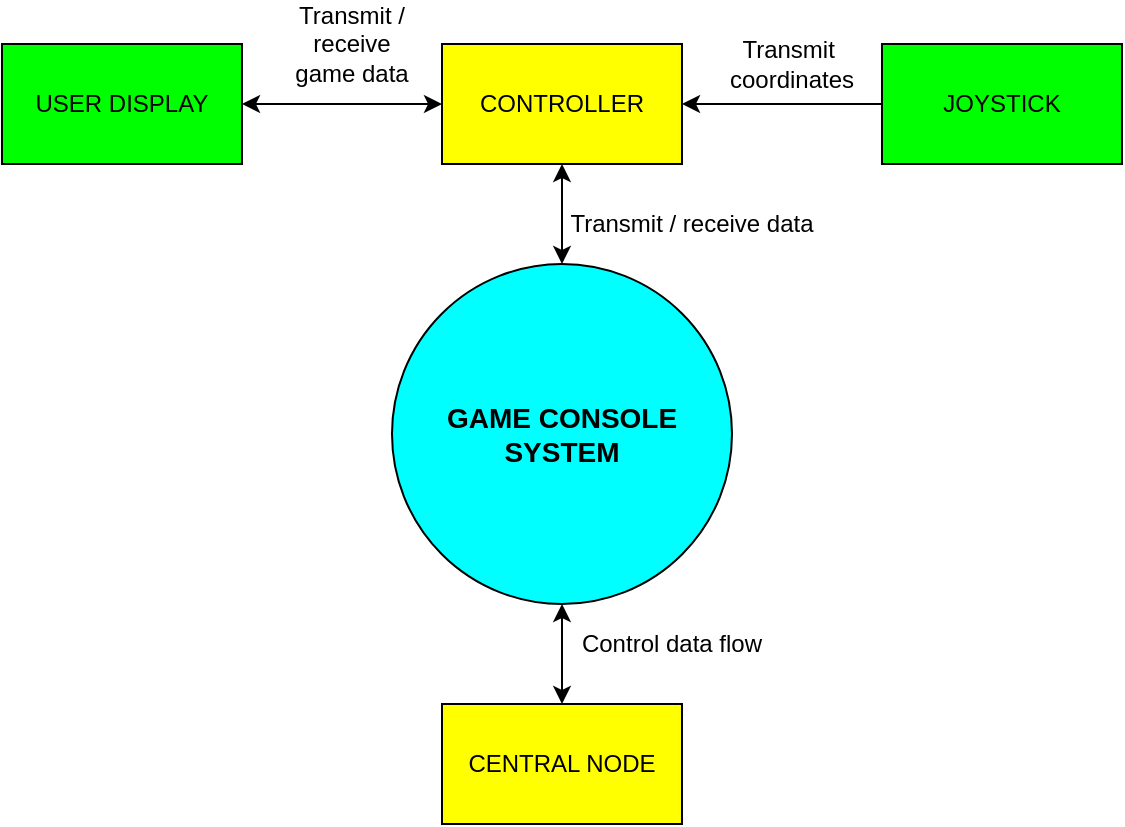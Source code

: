 <mxfile version="13.8.6" type="device"><diagram id="hCwfo9XJ3iwfSBe0ocA9" name="Page-1"><mxGraphModel dx="1422" dy="737" grid="1" gridSize="10" guides="1" tooltips="1" connect="1" arrows="1" fold="1" page="1" pageScale="1" pageWidth="827" pageHeight="1169" math="0" shadow="0"><root><mxCell id="0"/><mxCell id="1" parent="0"/><mxCell id="yX2iykuoehShPyqZj3RW-22" style="edgeStyle=orthogonalEdgeStyle;rounded=0;orthogonalLoop=1;jettySize=auto;html=1;exitX=0.5;exitY=1;exitDx=0;exitDy=0;entryX=0.5;entryY=0;entryDx=0;entryDy=0;startArrow=classic;startFill=1;endArrow=classic;endFill=1;" edge="1" parent="1" source="XmHWCqtdXuW_pXwyLOvM-2" target="yX2iykuoehShPyqZj3RW-1"><mxGeometry relative="1" as="geometry"/></mxCell><mxCell id="XmHWCqtdXuW_pXwyLOvM-2" value="CONTROLLER" style="rounded=0;whiteSpace=wrap;html=1;fillColor=#FFFF00;" parent="1" vertex="1"><mxGeometry x="360" y="160" width="120" height="60" as="geometry"/></mxCell><mxCell id="yX2iykuoehShPyqZj3RW-23" style="edgeStyle=orthogonalEdgeStyle;rounded=0;orthogonalLoop=1;jettySize=auto;html=1;exitX=1;exitY=0.5;exitDx=0;exitDy=0;entryX=0;entryY=0.5;entryDx=0;entryDy=0;startArrow=classic;startFill=1;endArrow=classic;endFill=1;" edge="1" parent="1" source="XmHWCqtdXuW_pXwyLOvM-11" target="XmHWCqtdXuW_pXwyLOvM-2"><mxGeometry relative="1" as="geometry"/></mxCell><mxCell id="XmHWCqtdXuW_pXwyLOvM-11" value="USER DISPLAY" style="rounded=0;whiteSpace=wrap;html=1;fillColor=#00FF00;" parent="1" vertex="1"><mxGeometry x="140" y="160" width="120" height="60" as="geometry"/></mxCell><mxCell id="XmHWCqtdXuW_pXwyLOvM-14" value="CENTRAL NODE" style="rounded=0;whiteSpace=wrap;html=1;fillColor=#FFFF00;" parent="1" vertex="1"><mxGeometry x="360" y="490" width="120" height="60" as="geometry"/></mxCell><mxCell id="yX2iykuoehShPyqZj3RW-3" style="edgeStyle=orthogonalEdgeStyle;rounded=0;orthogonalLoop=1;jettySize=auto;html=1;exitX=0;exitY=0.5;exitDx=0;exitDy=0;entryX=1;entryY=0.5;entryDx=0;entryDy=0;" edge="1" parent="1" source="XmHWCqtdXuW_pXwyLOvM-24" target="XmHWCqtdXuW_pXwyLOvM-2"><mxGeometry relative="1" as="geometry"/></mxCell><mxCell id="XmHWCqtdXuW_pXwyLOvM-24" value="JOYSTICK" style="rounded=0;whiteSpace=wrap;html=1;fillColor=#00FF00;" parent="1" vertex="1"><mxGeometry x="580" y="160" width="120" height="60" as="geometry"/></mxCell><mxCell id="yX2iykuoehShPyqZj3RW-24" style="edgeStyle=orthogonalEdgeStyle;rounded=0;orthogonalLoop=1;jettySize=auto;html=1;exitX=0.5;exitY=1;exitDx=0;exitDy=0;entryX=0.5;entryY=0;entryDx=0;entryDy=0;startArrow=classic;startFill=1;endArrow=classic;endFill=1;" edge="1" parent="1" source="yX2iykuoehShPyqZj3RW-1" target="XmHWCqtdXuW_pXwyLOvM-14"><mxGeometry relative="1" as="geometry"/></mxCell><mxCell id="yX2iykuoehShPyqZj3RW-1" value="&lt;b&gt;&lt;font style=&quot;font-size: 14px&quot;&gt;GAME CONSOLE SYSTEM&lt;/font&gt;&lt;/b&gt;" style="ellipse;whiteSpace=wrap;html=1;aspect=fixed;fillColor=#00FFFF;" vertex="1" parent="1"><mxGeometry x="335" y="270" width="170" height="170" as="geometry"/></mxCell><mxCell id="yX2iykuoehShPyqZj3RW-12" value="Transmit / receive game data" style="text;html=1;strokeColor=none;fillColor=none;align=center;verticalAlign=middle;whiteSpace=wrap;rounded=0;" vertex="1" parent="1"><mxGeometry x="280" y="150" width="70" height="20" as="geometry"/></mxCell><mxCell id="yX2iykuoehShPyqZj3RW-13" value="Transmit&amp;nbsp;&lt;br&gt;coordinates" style="text;html=1;strokeColor=none;fillColor=none;align=center;verticalAlign=middle;whiteSpace=wrap;rounded=0;" vertex="1" parent="1"><mxGeometry x="460" y="160" width="150" height="20" as="geometry"/></mxCell><mxCell id="yX2iykuoehShPyqZj3RW-14" value="Transmit / receive data" style="text;html=1;strokeColor=none;fillColor=none;align=center;verticalAlign=middle;whiteSpace=wrap;rounded=0;" vertex="1" parent="1"><mxGeometry x="400" y="240" width="170" height="20" as="geometry"/></mxCell><mxCell id="yX2iykuoehShPyqZj3RW-25" value="Control data flow" style="text;html=1;strokeColor=none;fillColor=none;align=center;verticalAlign=middle;whiteSpace=wrap;rounded=0;" vertex="1" parent="1"><mxGeometry x="390" y="450" width="170" height="20" as="geometry"/></mxCell></root></mxGraphModel></diagram></mxfile>